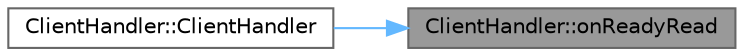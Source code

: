 digraph "ClientHandler::onReadyRead"
{
 // LATEX_PDF_SIZE
  bgcolor="transparent";
  edge [fontname=Helvetica,fontsize=10,labelfontname=Helvetica,labelfontsize=10];
  node [fontname=Helvetica,fontsize=10,shape=box,height=0.2,width=0.4];
  rankdir="RL";
  Node1 [id="Node000001",label="ClientHandler::onReadyRead",height=0.2,width=0.4,color="gray40", fillcolor="grey60", style="filled", fontcolor="black",tooltip="Слот для обработки данных, поступающих от клиента"];
  Node1 -> Node2 [id="edge1_Node000001_Node000002",dir="back",color="steelblue1",style="solid",tooltip=" "];
  Node2 [id="Node000002",label="ClientHandler::ClientHandler",height=0.2,width=0.4,color="grey40", fillcolor="white", style="filled",URL="$class_client_handler.html#a5b9105daa20c2fa68e5e3ed8f9ce9cd5",tooltip="Конструктор класса ClientHandler."];
}
